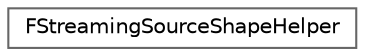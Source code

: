 digraph "Graphical Class Hierarchy"
{
 // INTERACTIVE_SVG=YES
 // LATEX_PDF_SIZE
  bgcolor="transparent";
  edge [fontname=Helvetica,fontsize=10,labelfontname=Helvetica,labelfontsize=10];
  node [fontname=Helvetica,fontsize=10,shape=box,height=0.2,width=0.4];
  rankdir="LR";
  Node0 [id="Node000000",label="FStreamingSourceShapeHelper",height=0.2,width=0.4,color="grey40", fillcolor="white", style="filled",URL="$df/dce/classFStreamingSourceShapeHelper.html",tooltip="Helper class used to iterate over streaming source shapes."];
}
